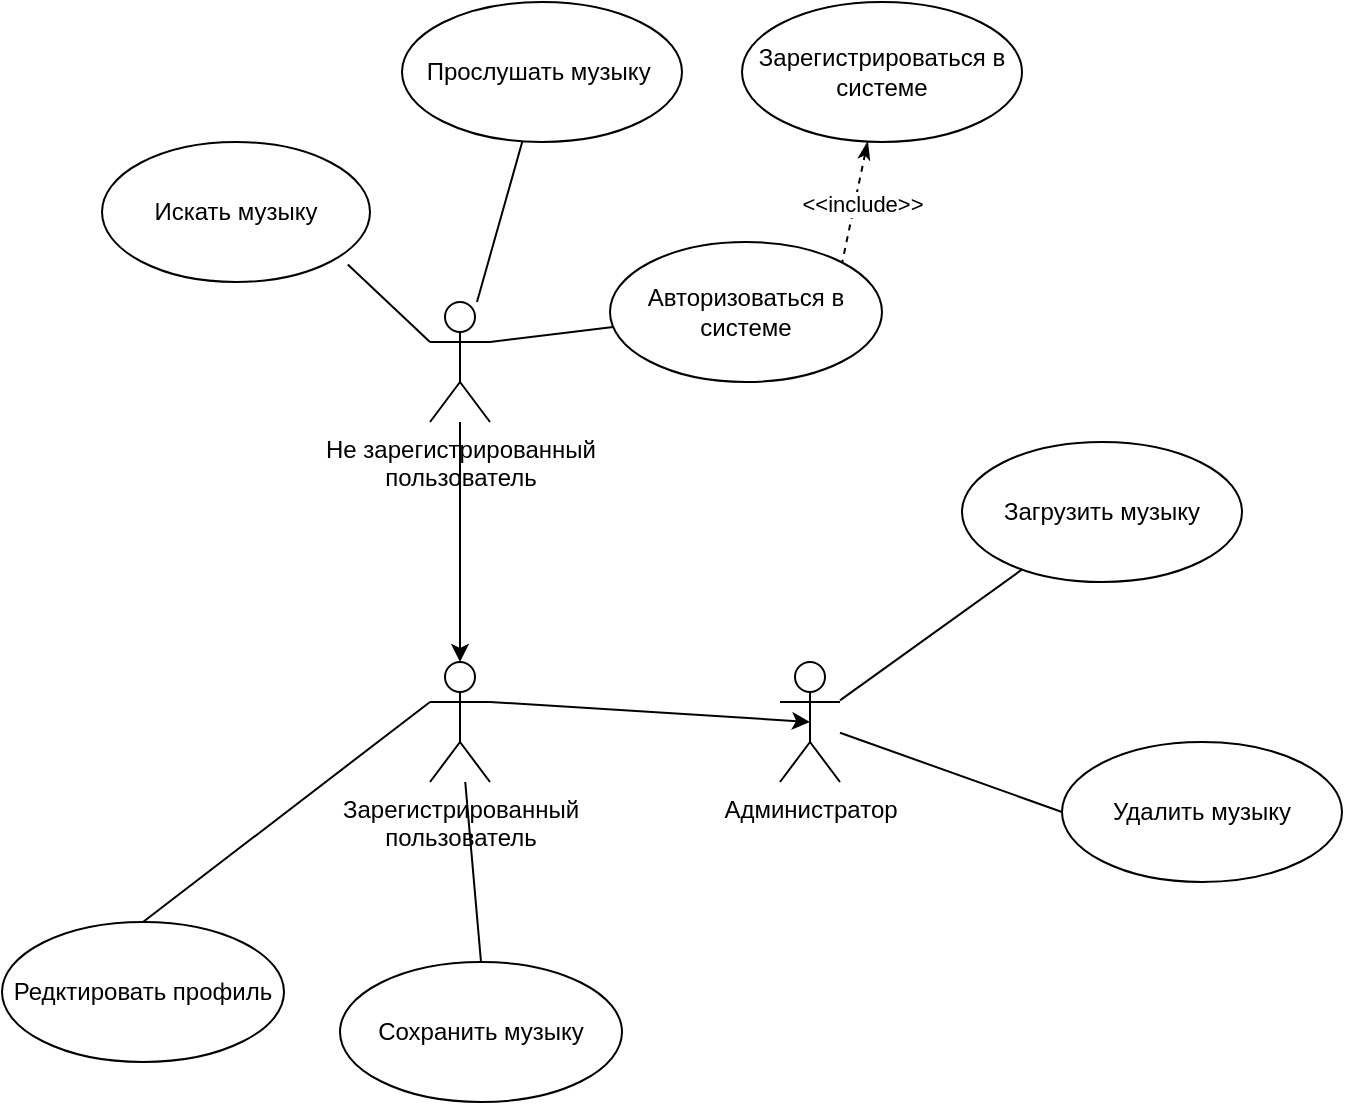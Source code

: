 <mxfile version="20.8.16" type="device"><diagram name="Страница 1" id="vNnjU6kuw7fjowfhS8JL"><mxGraphModel dx="1034" dy="557" grid="1" gridSize="10" guides="1" tooltips="1" connect="1" arrows="1" fold="1" page="1" pageScale="1" pageWidth="827" pageHeight="1169" math="0" shadow="0"><root><mxCell id="0"/><mxCell id="1" parent="0"/><mxCell id="QmtAuJYr0Ogj_4uCZNxe-1" style="edgeStyle=orthogonalEdgeStyle;rounded=0;orthogonalLoop=1;jettySize=auto;html=1;entryX=0.5;entryY=0;entryDx=0;entryDy=0;entryPerimeter=0;" parent="1" source="QmtAuJYr0Ogj_4uCZNxe-7" target="QmtAuJYr0Ogj_4uCZNxe-13" edge="1"><mxGeometry relative="1" as="geometry"><Array as="points"/><mxPoint x="240" y="540" as="targetPoint"/></mxGeometry></mxCell><mxCell id="QmtAuJYr0Ogj_4uCZNxe-2" style="rounded=0;orthogonalLoop=1;jettySize=auto;html=1;entryX=0.917;entryY=0.875;entryDx=0;entryDy=0;entryPerimeter=0;endArrow=none;endFill=0;exitX=0;exitY=0.333;exitDx=0;exitDy=0;exitPerimeter=0;" parent="1" source="QmtAuJYr0Ogj_4uCZNxe-7" target="QmtAuJYr0Ogj_4uCZNxe-14" edge="1"><mxGeometry relative="1" as="geometry"/></mxCell><mxCell id="QmtAuJYr0Ogj_4uCZNxe-5" style="edgeStyle=none;rounded=0;orthogonalLoop=1;jettySize=auto;html=1;endArrow=none;endFill=0;" parent="1" source="QmtAuJYr0Ogj_4uCZNxe-7" target="QmtAuJYr0Ogj_4uCZNxe-17" edge="1"><mxGeometry relative="1" as="geometry"/></mxCell><mxCell id="QmtAuJYr0Ogj_4uCZNxe-6" style="edgeStyle=none;rounded=0;orthogonalLoop=1;jettySize=auto;html=1;endArrow=none;endFill=0;exitX=1;exitY=0.333;exitDx=0;exitDy=0;exitPerimeter=0;" parent="1" source="QmtAuJYr0Ogj_4uCZNxe-7" target="QmtAuJYr0Ogj_4uCZNxe-19" edge="1"><mxGeometry relative="1" as="geometry"/></mxCell><mxCell id="QmtAuJYr0Ogj_4uCZNxe-7" value="Не зарегистрированный&lt;br&gt;пользователь" style="shape=umlActor;verticalLabelPosition=bottom;verticalAlign=top;html=1;outlineConnect=0;" parent="1" vertex="1"><mxGeometry x="224" y="370" width="30" height="60" as="geometry"/></mxCell><mxCell id="QmtAuJYr0Ogj_4uCZNxe-10" style="edgeStyle=none;rounded=0;orthogonalLoop=1;jettySize=auto;html=1;entryX=0.5;entryY=0;entryDx=0;entryDy=0;endArrow=none;endFill=0;" parent="1" source="QmtAuJYr0Ogj_4uCZNxe-13" target="QmtAuJYr0Ogj_4uCZNxe-25" edge="1"><mxGeometry relative="1" as="geometry"/></mxCell><mxCell id="QmtAuJYr0Ogj_4uCZNxe-11" style="rounded=0;orthogonalLoop=1;jettySize=auto;html=1;entryX=0.5;entryY=0.5;entryDx=0;entryDy=0;entryPerimeter=0;exitX=1;exitY=0.333;exitDx=0;exitDy=0;exitPerimeter=0;" parent="1" source="QmtAuJYr0Ogj_4uCZNxe-13" target="QmtAuJYr0Ogj_4uCZNxe-27" edge="1"><mxGeometry relative="1" as="geometry"/></mxCell><mxCell id="QmtAuJYr0Ogj_4uCZNxe-13" value="Зарегистрированный&lt;br&gt;пользователь" style="shape=umlActor;verticalLabelPosition=bottom;verticalAlign=top;html=1;outlineConnect=0;" parent="1" vertex="1"><mxGeometry x="224" y="550" width="30" height="60" as="geometry"/></mxCell><mxCell id="QmtAuJYr0Ogj_4uCZNxe-14" value="Искать музыку" style="ellipse;whiteSpace=wrap;html=1;" parent="1" vertex="1"><mxGeometry x="60" y="290" width="134" height="70" as="geometry"/></mxCell><mxCell id="QmtAuJYr0Ogj_4uCZNxe-17" value="Прослушать музыку&amp;nbsp;" style="ellipse;whiteSpace=wrap;html=1;" parent="1" vertex="1"><mxGeometry x="210" y="220" width="140" height="70" as="geometry"/></mxCell><mxCell id="QmtAuJYr0Ogj_4uCZNxe-18" value="Загрузить музыку" style="ellipse;whiteSpace=wrap;html=1;" parent="1" vertex="1"><mxGeometry x="490" y="440" width="140" height="70" as="geometry"/></mxCell><mxCell id="QmtAuJYr0Ogj_4uCZNxe-19" value="Авторизоваться в системе" style="ellipse;whiteSpace=wrap;html=1;" parent="1" vertex="1"><mxGeometry x="314" y="340" width="136" height="70" as="geometry"/></mxCell><mxCell id="QmtAuJYr0Ogj_4uCZNxe-21" style="edgeStyle=none;rounded=0;orthogonalLoop=1;jettySize=auto;html=1;endArrow=none;endFill=0;startArrow=classicThin;startFill=1;dashed=1;entryX=1;entryY=0;entryDx=0;entryDy=0;" parent="1" source="QmtAuJYr0Ogj_4uCZNxe-23" target="QmtAuJYr0Ogj_4uCZNxe-19" edge="1"><mxGeometry relative="1" as="geometry"><mxPoint x="502.445" y="338.671" as="sourcePoint"/><mxPoint x="393.997" y="459.997" as="targetPoint"/><Array as="points"/></mxGeometry></mxCell><mxCell id="QmtAuJYr0Ogj_4uCZNxe-22" value="&amp;lt;&amp;lt;include&amp;gt;&amp;gt;" style="edgeLabel;html=1;align=center;verticalAlign=middle;resizable=0;points=[];" parent="QmtAuJYr0Ogj_4uCZNxe-21" connectable="0" vertex="1"><mxGeometry x="0.043" relative="1" as="geometry"><mxPoint x="4" as="offset"/></mxGeometry></mxCell><mxCell id="QmtAuJYr0Ogj_4uCZNxe-23" value="Зарегистрироваться в системе" style="ellipse;whiteSpace=wrap;html=1;" parent="1" vertex="1"><mxGeometry x="380" y="220" width="140" height="70" as="geometry"/></mxCell><mxCell id="QmtAuJYr0Ogj_4uCZNxe-25" value="Сохранить музыку" style="ellipse;whiteSpace=wrap;html=1;" parent="1" vertex="1"><mxGeometry x="179" y="700" width="141" height="70" as="geometry"/></mxCell><mxCell id="QmtAuJYr0Ogj_4uCZNxe-26" style="rounded=0;orthogonalLoop=1;jettySize=auto;html=1;endArrow=none;endFill=0;" parent="1" source="QmtAuJYr0Ogj_4uCZNxe-27" target="QmtAuJYr0Ogj_4uCZNxe-18" edge="1"><mxGeometry relative="1" as="geometry"/></mxCell><mxCell id="bpONvVWL3ANj25s9DGhw-3" style="rounded=0;orthogonalLoop=1;jettySize=auto;html=1;entryX=0;entryY=0.5;entryDx=0;entryDy=0;endArrow=none;endFill=0;" parent="1" source="QmtAuJYr0Ogj_4uCZNxe-27" target="bpONvVWL3ANj25s9DGhw-2" edge="1"><mxGeometry relative="1" as="geometry"/></mxCell><mxCell id="QmtAuJYr0Ogj_4uCZNxe-27" value="Администратор" style="shape=umlActor;verticalLabelPosition=bottom;verticalAlign=top;html=1;outlineConnect=0;" parent="1" vertex="1"><mxGeometry x="399" y="550" width="30" height="60" as="geometry"/></mxCell><mxCell id="bpONvVWL3ANj25s9DGhw-2" value="Удалить музыку" style="ellipse;whiteSpace=wrap;html=1;" parent="1" vertex="1"><mxGeometry x="540" y="590" width="140" height="70" as="geometry"/></mxCell><mxCell id="zgqHcxyIm9U7eH7nFzLv-1" value="Редктировать профиль" style="ellipse;whiteSpace=wrap;html=1;" vertex="1" parent="1"><mxGeometry x="10" y="680" width="141" height="70" as="geometry"/></mxCell><mxCell id="zgqHcxyIm9U7eH7nFzLv-2" style="edgeStyle=none;rounded=0;orthogonalLoop=1;jettySize=auto;html=1;entryX=0.5;entryY=0;entryDx=0;entryDy=0;endArrow=none;endFill=0;exitX=0;exitY=0.333;exitDx=0;exitDy=0;exitPerimeter=0;" edge="1" parent="1" source="QmtAuJYr0Ogj_4uCZNxe-13" target="zgqHcxyIm9U7eH7nFzLv-1"><mxGeometry relative="1" as="geometry"><mxPoint x="240" y="580" as="sourcePoint"/><mxPoint x="130.94" y="650" as="targetPoint"/></mxGeometry></mxCell></root></mxGraphModel></diagram></mxfile>